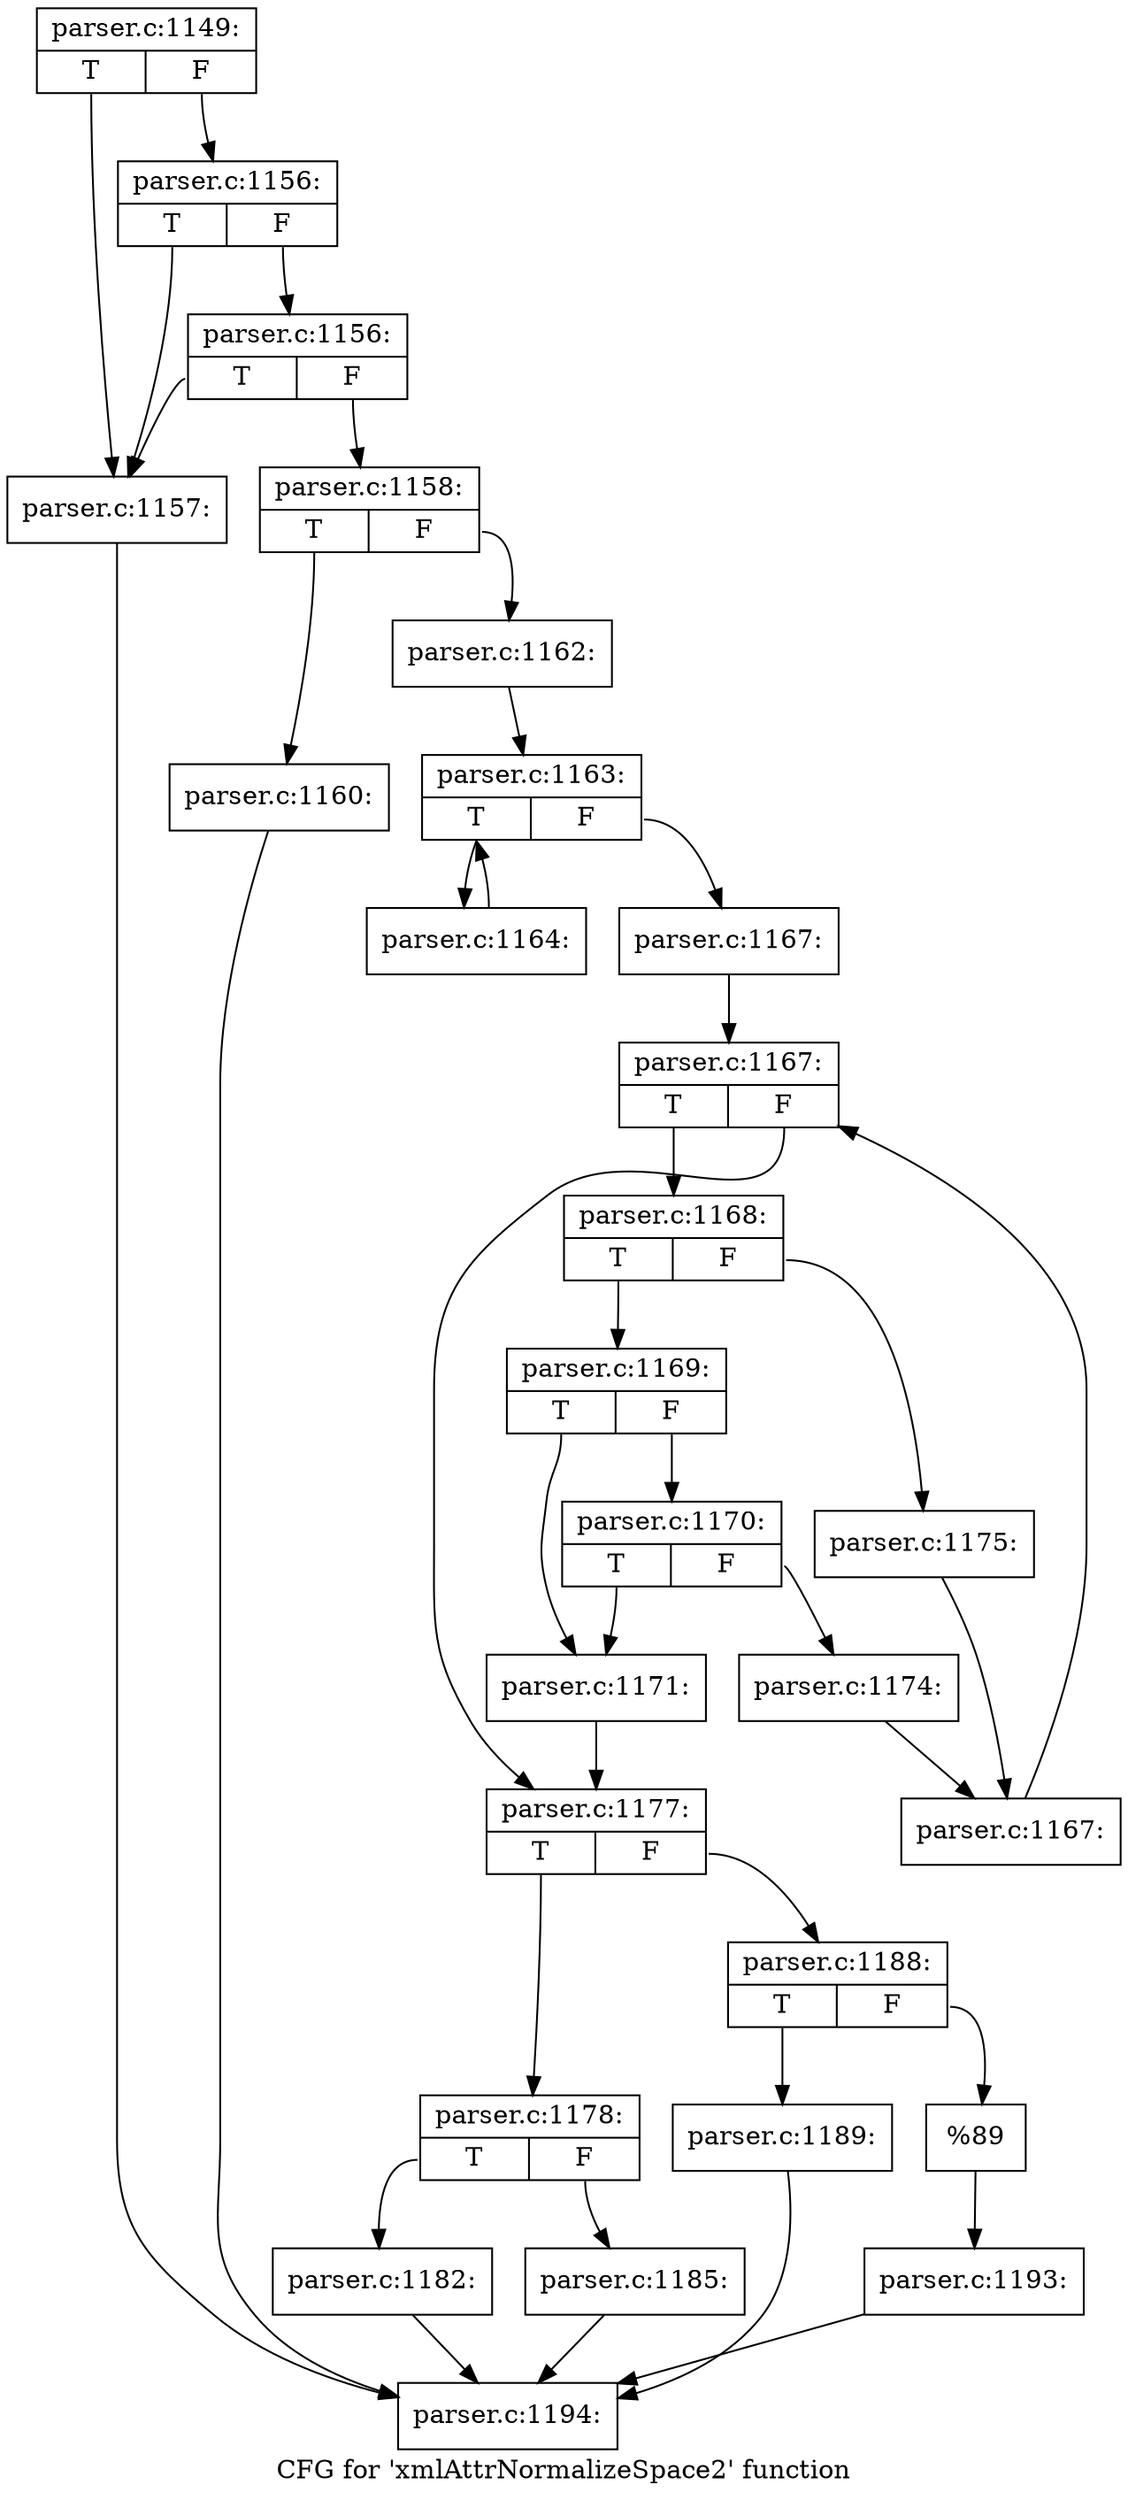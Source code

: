 digraph "CFG for 'xmlAttrNormalizeSpace2' function" {
	label="CFG for 'xmlAttrNormalizeSpace2' function";

	Node0x55d73c1dbe70 [shape=record,label="{parser.c:1149:|{<s0>T|<s1>F}}"];
	Node0x55d73c1dbe70:s0 -> Node0x55d73c1eb090;
	Node0x55d73c1dbe70:s1 -> Node0x55d73c1eb1b0;
	Node0x55d73c1eb1b0 [shape=record,label="{parser.c:1156:|{<s0>T|<s1>F}}"];
	Node0x55d73c1eb1b0:s0 -> Node0x55d73c1eb090;
	Node0x55d73c1eb1b0:s1 -> Node0x55d73c1eb130;
	Node0x55d73c1eb130 [shape=record,label="{parser.c:1156:|{<s0>T|<s1>F}}"];
	Node0x55d73c1eb130:s0 -> Node0x55d73c1eb090;
	Node0x55d73c1eb130:s1 -> Node0x55d73c1eb0e0;
	Node0x55d73c1eb090 [shape=record,label="{parser.c:1157:}"];
	Node0x55d73c1eb090 -> Node0x55d73c1dbec0;
	Node0x55d73c1eb0e0 [shape=record,label="{parser.c:1158:|{<s0>T|<s1>F}}"];
	Node0x55d73c1eb0e0:s0 -> Node0x55d73c1ebc70;
	Node0x55d73c1eb0e0:s1 -> Node0x55d73c1ebcc0;
	Node0x55d73c1ebc70 [shape=record,label="{parser.c:1160:}"];
	Node0x55d73c1ebc70 -> Node0x55d73c1dbec0;
	Node0x55d73c1ebcc0 [shape=record,label="{parser.c:1162:}"];
	Node0x55d73c1ebcc0 -> Node0x55d73c1ec220;
	Node0x55d73c1ec220 [shape=record,label="{parser.c:1163:|{<s0>T|<s1>F}}"];
	Node0x55d73c1ec220:s0 -> Node0x55d73c1ec6d0;
	Node0x55d73c1ec220:s1 -> Node0x55d73c1ec440;
	Node0x55d73c1ec6d0 [shape=record,label="{parser.c:1164:}"];
	Node0x55d73c1ec6d0 -> Node0x55d73c1ec220;
	Node0x55d73c1ec440 [shape=record,label="{parser.c:1167:}"];
	Node0x55d73c1ec440 -> Node0x55d73c1ecb90;
	Node0x55d73c1ecb90 [shape=record,label="{parser.c:1167:|{<s0>T|<s1>F}}"];
	Node0x55d73c1ecb90:s0 -> Node0x55d73c1ed040;
	Node0x55d73c1ecb90:s1 -> Node0x55d73c1ecdb0;
	Node0x55d73c1ed040 [shape=record,label="{parser.c:1168:|{<s0>T|<s1>F}}"];
	Node0x55d73c1ed040:s0 -> Node0x55d73c1ed230;
	Node0x55d73c1ed040:s1 -> Node0x55d73c1ed2d0;
	Node0x55d73c1ed230 [shape=record,label="{parser.c:1169:|{<s0>T|<s1>F}}"];
	Node0x55d73c1ed230:s0 -> Node0x55d73c1ed810;
	Node0x55d73c1ed230:s1 -> Node0x55d73c1ed8b0;
	Node0x55d73c1ed8b0 [shape=record,label="{parser.c:1170:|{<s0>T|<s1>F}}"];
	Node0x55d73c1ed8b0:s0 -> Node0x55d73c1ed810;
	Node0x55d73c1ed8b0:s1 -> Node0x55d73c1ed860;
	Node0x55d73c1ed810 [shape=record,label="{parser.c:1171:}"];
	Node0x55d73c1ed810 -> Node0x55d73c1ecdb0;
	Node0x55d73c1ed860 [shape=record,label="{parser.c:1174:}"];
	Node0x55d73c1ed860 -> Node0x55d73c1ed280;
	Node0x55d73c1ed2d0 [shape=record,label="{parser.c:1175:}"];
	Node0x55d73c1ed2d0 -> Node0x55d73c1ed280;
	Node0x55d73c1ed280 [shape=record,label="{parser.c:1167:}"];
	Node0x55d73c1ed280 -> Node0x55d73c1ecb90;
	Node0x55d73c1ecdb0 [shape=record,label="{parser.c:1177:|{<s0>T|<s1>F}}"];
	Node0x55d73c1ecdb0:s0 -> Node0x55d73c1ee630;
	Node0x55d73c1ecdb0:s1 -> Node0x55d73c1ee6d0;
	Node0x55d73c1ee630 [shape=record,label="{parser.c:1178:|{<s0>T|<s1>F}}"];
	Node0x55d73c1ee630:s0 -> Node0x55d73c1ef2a0;
	Node0x55d73c1ee630:s1 -> Node0x55d73c1ef2f0;
	Node0x55d73c1ef2a0 [shape=record,label="{parser.c:1182:}"];
	Node0x55d73c1ef2a0 -> Node0x55d73c1dbec0;
	Node0x55d73c1ef2f0 [shape=record,label="{parser.c:1185:}"];
	Node0x55d73c1ef2f0 -> Node0x55d73c1dbec0;
	Node0x55d73c1ee6d0 [shape=record,label="{parser.c:1188:|{<s0>T|<s1>F}}"];
	Node0x55d73c1ee6d0:s0 -> Node0x55d73c1f0880;
	Node0x55d73c1ee6d0:s1 -> Node0x55d73c1f08d0;
	Node0x55d73c1f0880 [shape=record,label="{parser.c:1189:}"];
	Node0x55d73c1f0880 -> Node0x55d73c1dbec0;
	Node0x55d73c1f08d0 [shape=record,label="{%89}"];
	Node0x55d73c1f08d0 -> Node0x55d73c1ee680;
	Node0x55d73c1ee680 [shape=record,label="{parser.c:1193:}"];
	Node0x55d73c1ee680 -> Node0x55d73c1dbec0;
	Node0x55d73c1dbec0 [shape=record,label="{parser.c:1194:}"];
}
